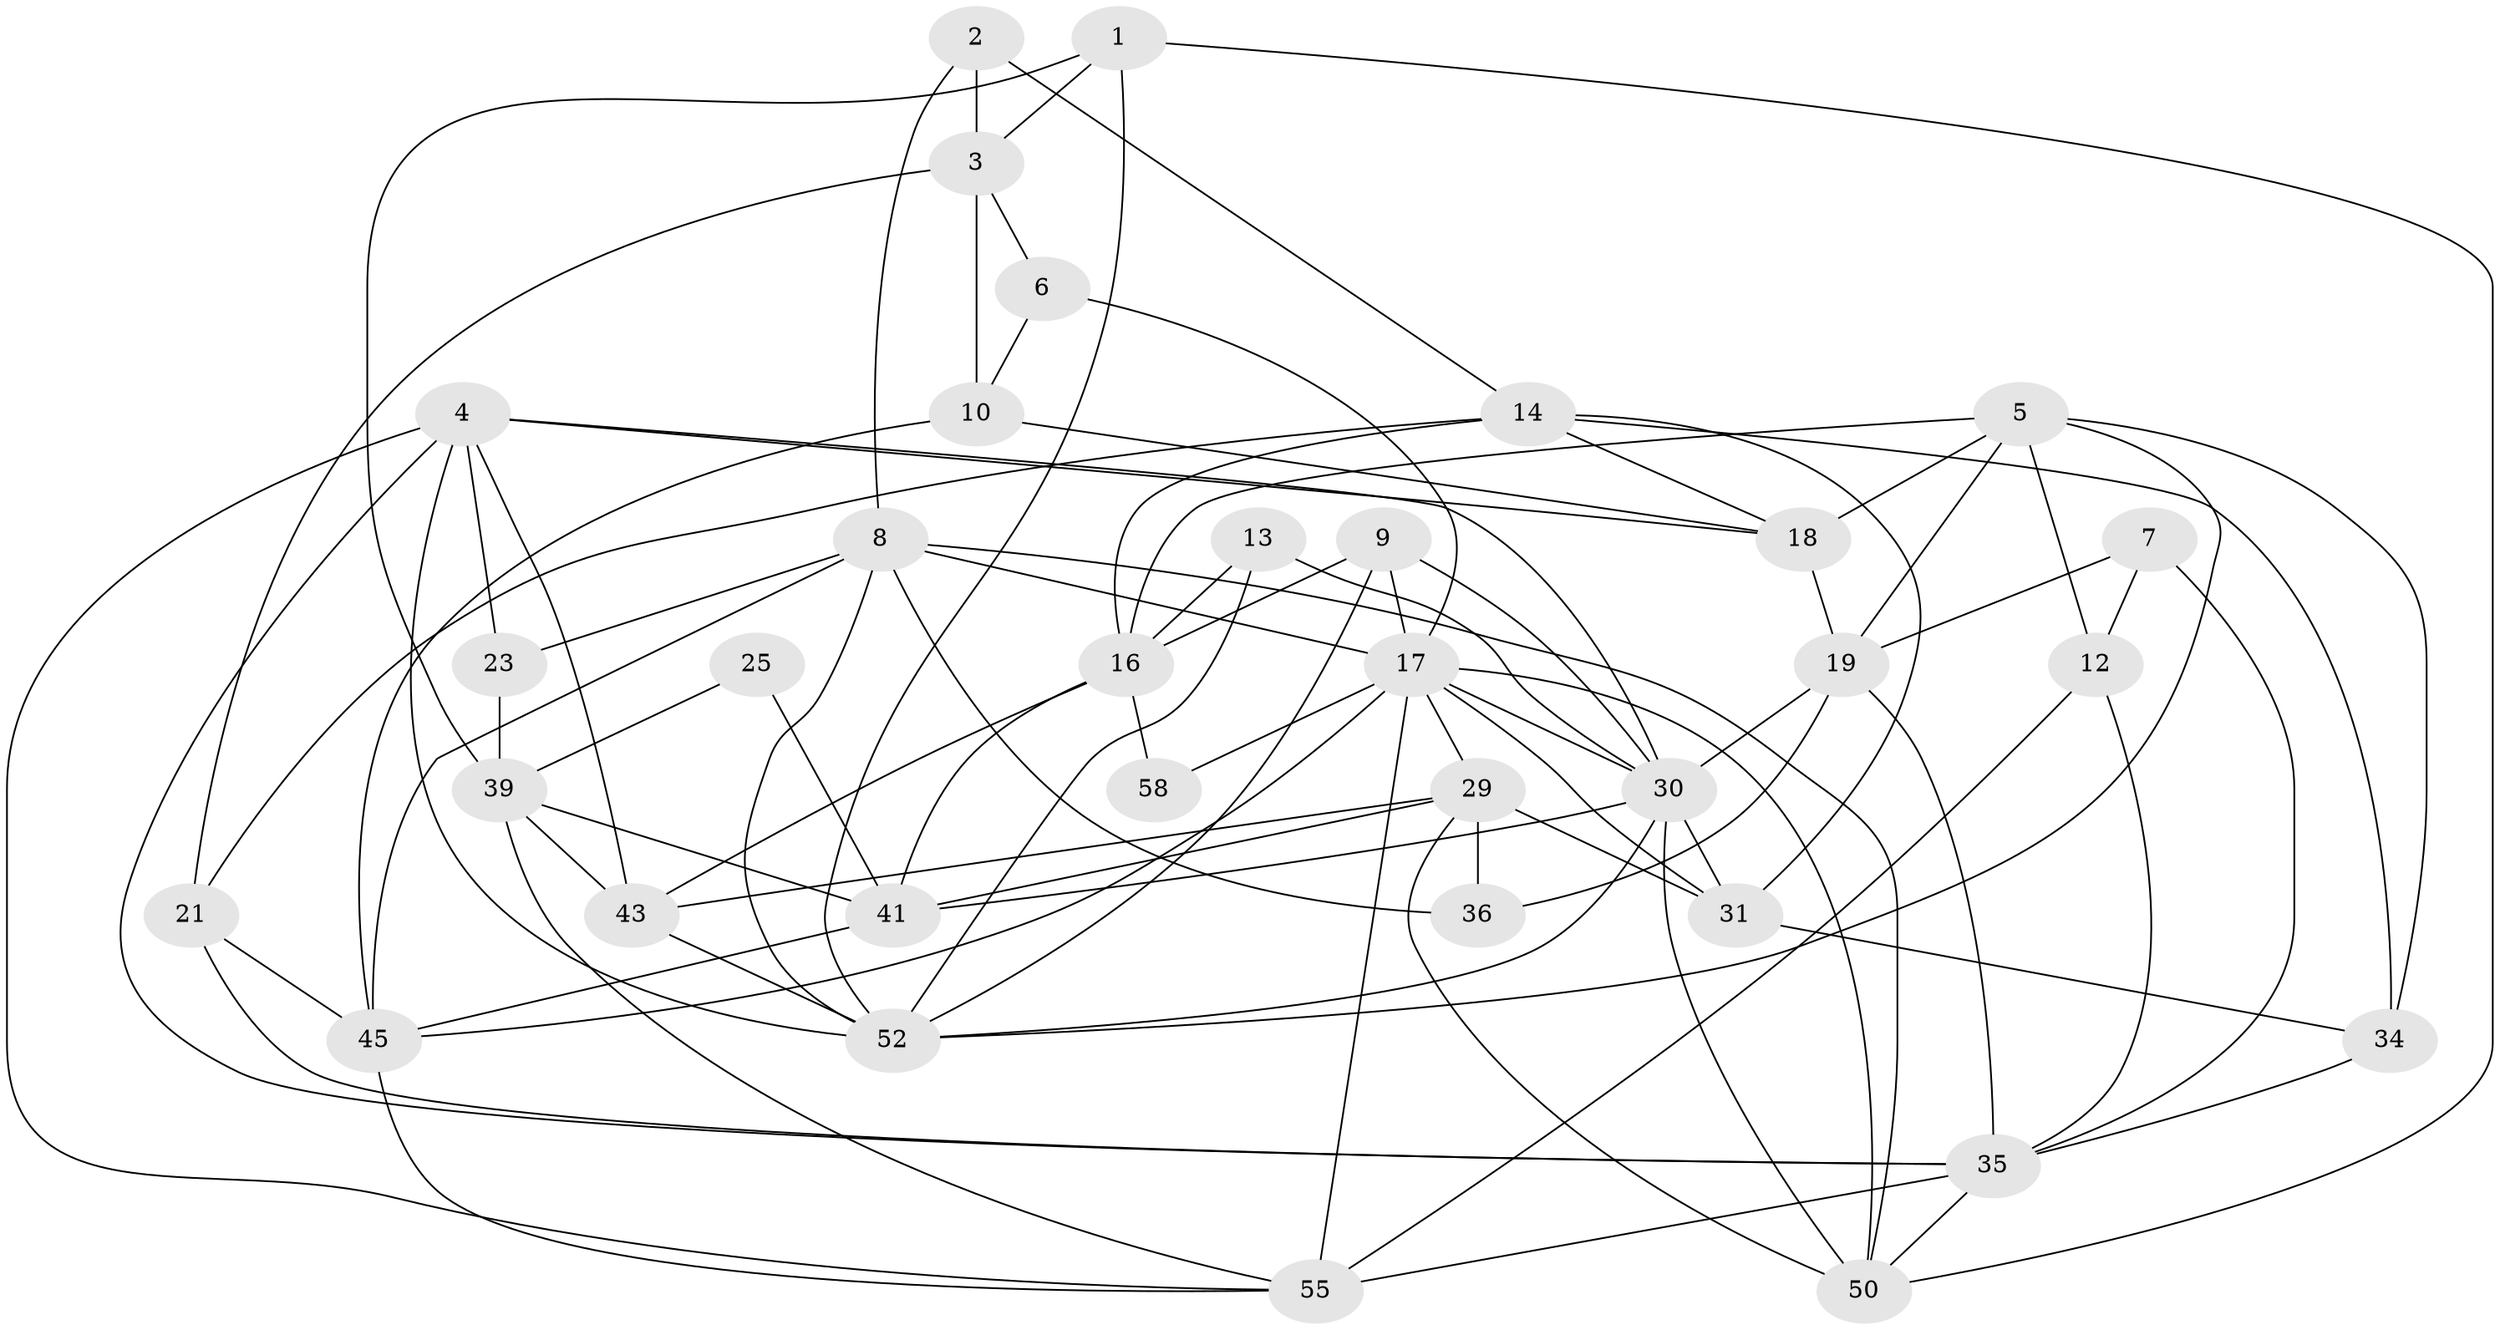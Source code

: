 // original degree distribution, {4: 0.23728813559322035, 3: 0.288135593220339, 7: 0.1016949152542373, 6: 0.06779661016949153, 5: 0.15254237288135594, 2: 0.15254237288135594}
// Generated by graph-tools (version 1.1) at 2025/41/03/06/25 10:41:54]
// undirected, 34 vertices, 88 edges
graph export_dot {
graph [start="1"]
  node [color=gray90,style=filled];
  1 [super="+22"];
  2;
  3 [super="+11"];
  4 [super="+28"];
  5 [super="+20"];
  6 [super="+37"];
  7 [super="+27"];
  8 [super="+15"];
  9;
  10;
  12 [super="+40"];
  13 [super="+33"];
  14 [super="+26"];
  16 [super="+54"];
  17 [super="+44"];
  18 [super="+32"];
  19 [super="+24"];
  21 [super="+38"];
  23;
  25;
  29 [super="+53"];
  30 [super="+47"];
  31 [super="+57"];
  34;
  35 [super="+46"];
  36;
  39 [super="+42"];
  41 [super="+49"];
  43 [super="+48"];
  45 [super="+51"];
  50;
  52 [super="+59"];
  55 [super="+56"];
  58;
  1 -- 50;
  1 -- 39;
  1 -- 3;
  1 -- 52;
  2 -- 3;
  2 -- 8;
  2 -- 14;
  3 -- 6;
  3 -- 10;
  3 -- 21;
  4 -- 18;
  4 -- 35;
  4 -- 23;
  4 -- 55;
  4 -- 43;
  4 -- 30;
  4 -- 52;
  5 -- 12 [weight=2];
  5 -- 16;
  5 -- 18 [weight=2];
  5 -- 34;
  5 -- 52;
  5 -- 19;
  6 -- 10;
  6 -- 17;
  7 -- 19;
  7 -- 35;
  7 -- 12;
  8 -- 50;
  8 -- 23;
  8 -- 36;
  8 -- 17;
  8 -- 52;
  8 -- 45;
  9 -- 30;
  9 -- 16;
  9 -- 17;
  9 -- 52;
  10 -- 45;
  10 -- 18;
  12 -- 55;
  12 -- 35;
  13 -- 30;
  13 -- 52;
  13 -- 16;
  14 -- 34;
  14 -- 16;
  14 -- 21;
  14 -- 18;
  14 -- 31;
  16 -- 58;
  16 -- 41;
  16 -- 43;
  17 -- 30;
  17 -- 31;
  17 -- 50;
  17 -- 55;
  17 -- 58;
  17 -- 45;
  17 -- 29;
  18 -- 19;
  19 -- 35;
  19 -- 36;
  19 -- 30;
  21 -- 35;
  21 -- 45 [weight=2];
  23 -- 39;
  25 -- 41;
  25 -- 39;
  29 -- 36;
  29 -- 43;
  29 -- 50;
  29 -- 41;
  29 -- 31;
  30 -- 50;
  30 -- 41;
  30 -- 52;
  30 -- 31;
  31 -- 34;
  34 -- 35;
  35 -- 50;
  35 -- 55 [weight=2];
  39 -- 41;
  39 -- 55;
  39 -- 43;
  41 -- 45;
  43 -- 52;
  45 -- 55;
}
